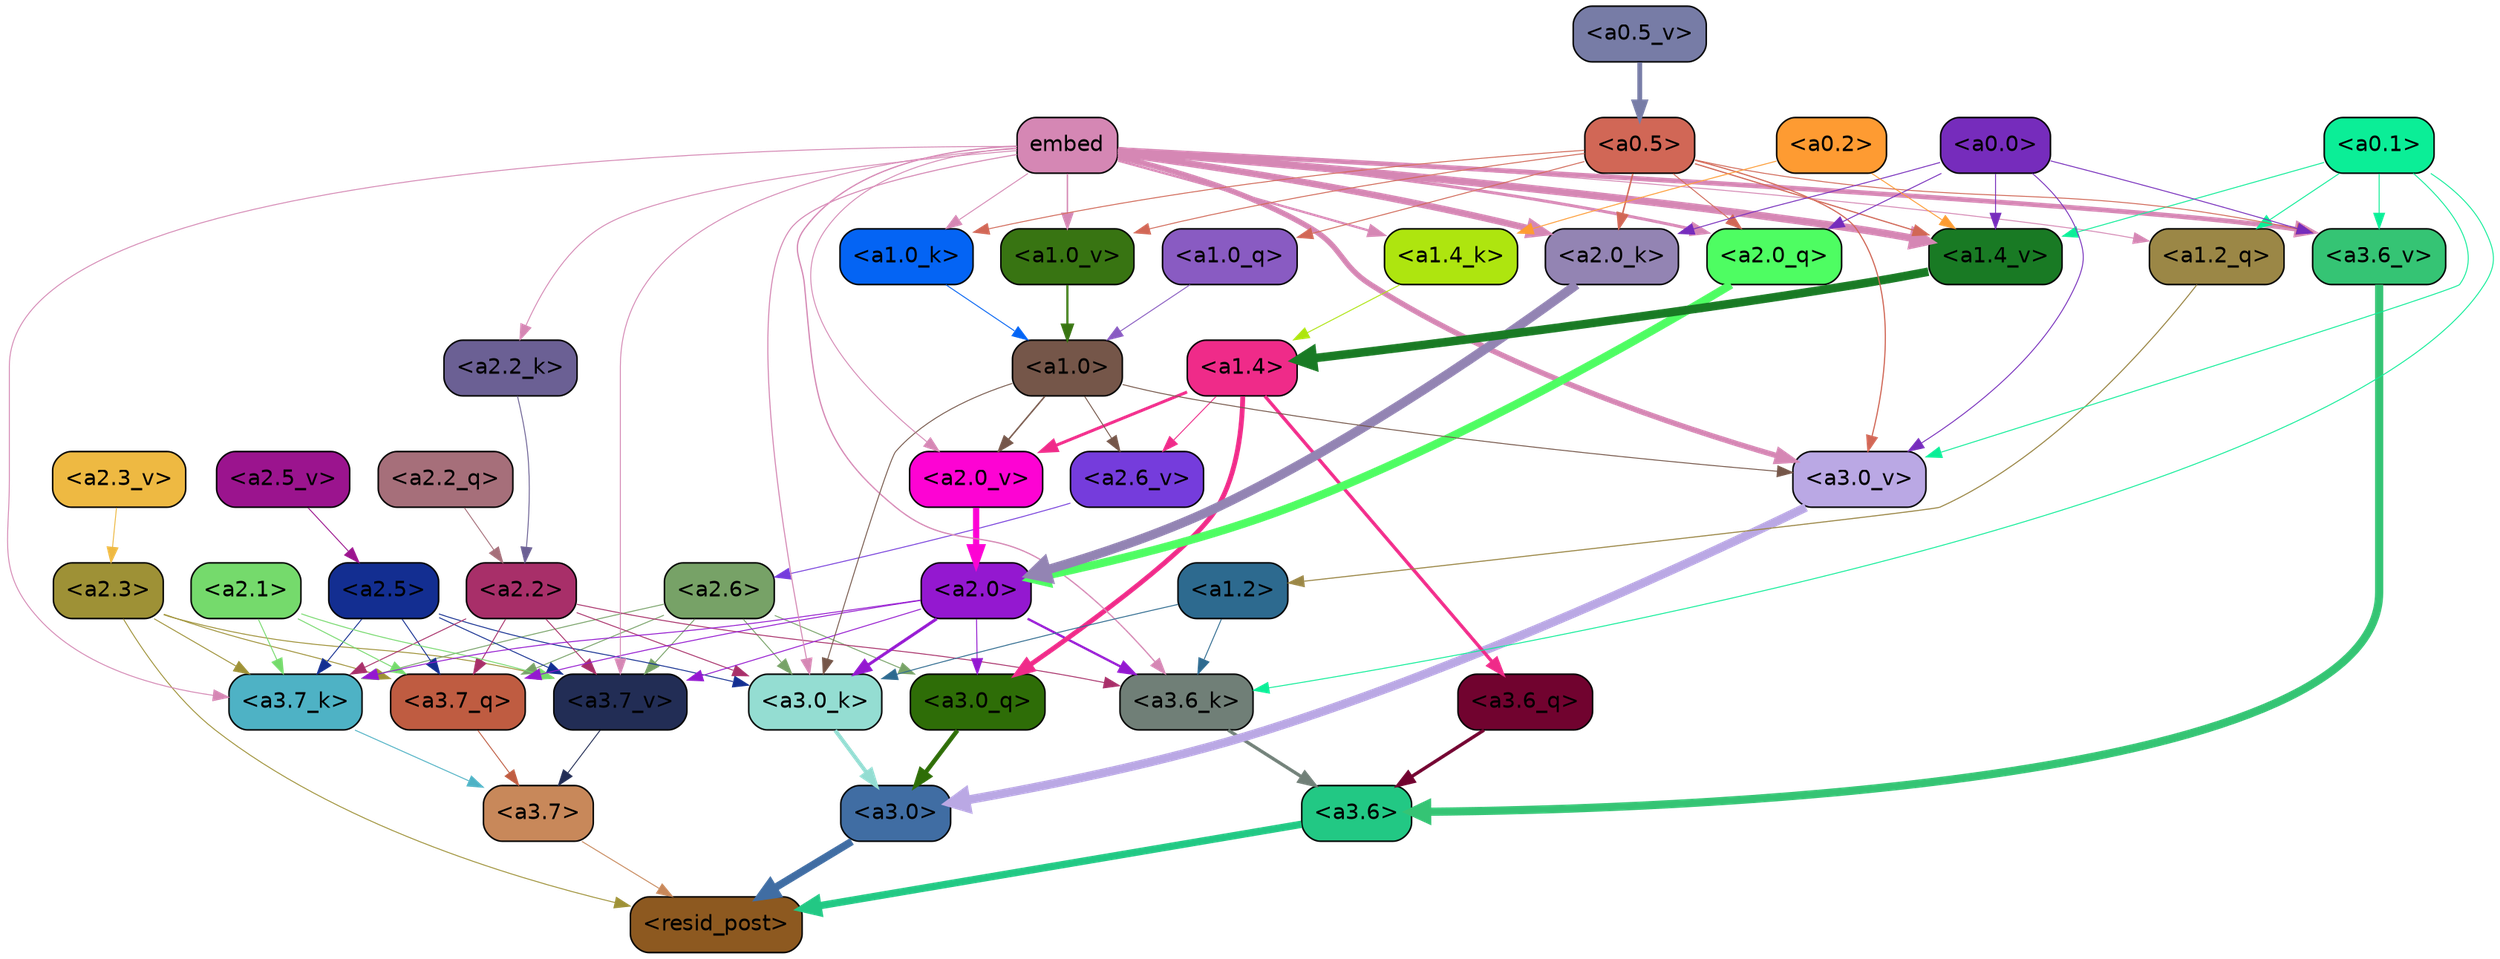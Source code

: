 strict digraph "" {
	graph [bgcolor=transparent,
		layout=dot,
		overlap=false,
		splines=true
	];
	"<a3.7>"	[color=black,
		fillcolor="#c8885a",
		fontname=Helvetica,
		shape=box,
		style="filled, rounded"];
	"<resid_post>"	[color=black,
		fillcolor="#8d5920",
		fontname=Helvetica,
		shape=box,
		style="filled, rounded"];
	"<a3.7>" -> "<resid_post>"	[color="#c8885a",
		penwidth=0.6];
	"<a3.6>"	[color=black,
		fillcolor="#22c884",
		fontname=Helvetica,
		shape=box,
		style="filled, rounded"];
	"<a3.6>" -> "<resid_post>"	[color="#22c884",
		penwidth=4.7534414529800415];
	"<a3.0>"	[color=black,
		fillcolor="#406da3",
		fontname=Helvetica,
		shape=box,
		style="filled, rounded"];
	"<a3.0>" -> "<resid_post>"	[color="#406da3",
		penwidth=4.898576855659485];
	"<a2.3>"	[color=black,
		fillcolor="#9e9136",
		fontname=Helvetica,
		shape=box,
		style="filled, rounded"];
	"<a2.3>" -> "<resid_post>"	[color="#9e9136",
		penwidth=0.6];
	"<a3.7_q>"	[color=black,
		fillcolor="#bf5c41",
		fontname=Helvetica,
		shape=box,
		style="filled, rounded"];
	"<a2.3>" -> "<a3.7_q>"	[color="#9e9136",
		penwidth=0.6];
	"<a3.7_k>"	[color=black,
		fillcolor="#4eb2c5",
		fontname=Helvetica,
		shape=box,
		style="filled, rounded"];
	"<a2.3>" -> "<a3.7_k>"	[color="#9e9136",
		penwidth=0.6];
	"<a3.7_v>"	[color=black,
		fillcolor="#222d55",
		fontname=Helvetica,
		shape=box,
		style="filled, rounded"];
	"<a2.3>" -> "<a3.7_v>"	[color="#9e9136",
		penwidth=0.6];
	"<a3.7_q>" -> "<a3.7>"	[color="#bf5c41",
		penwidth=0.6];
	"<a3.6_q>"	[color=black,
		fillcolor="#71032f",
		fontname=Helvetica,
		shape=box,
		style="filled, rounded"];
	"<a3.6_q>" -> "<a3.6>"	[color="#71032f",
		penwidth=2.160832464694977];
	"<a3.0_q>"	[color=black,
		fillcolor="#2e6d07",
		fontname=Helvetica,
		shape=box,
		style="filled, rounded"];
	"<a3.0_q>" -> "<a3.0>"	[color="#2e6d07",
		penwidth=2.870753765106201];
	"<a3.7_k>" -> "<a3.7>"	[color="#4eb2c5",
		penwidth=0.6];
	"<a3.6_k>"	[color=black,
		fillcolor="#707f77",
		fontname=Helvetica,
		shape=box,
		style="filled, rounded"];
	"<a3.6_k>" -> "<a3.6>"	[color="#707f77",
		penwidth=2.13908451795578];
	"<a3.0_k>"	[color=black,
		fillcolor="#94ddd2",
		fontname=Helvetica,
		shape=box,
		style="filled, rounded"];
	"<a3.0_k>" -> "<a3.0>"	[color="#94ddd2",
		penwidth=2.520303964614868];
	"<a3.7_v>" -> "<a3.7>"	[color="#222d55",
		penwidth=0.6];
	"<a3.6_v>"	[color=black,
		fillcolor="#35c474",
		fontname=Helvetica,
		shape=box,
		style="filled, rounded"];
	"<a3.6_v>" -> "<a3.6>"	[color="#35c474",
		penwidth=5.297133803367615];
	"<a3.0_v>"	[color=black,
		fillcolor="#baa8e4",
		fontname=Helvetica,
		shape=box,
		style="filled, rounded"];
	"<a3.0_v>" -> "<a3.0>"	[color="#baa8e4",
		penwidth=5.680712580680847];
	"<a2.6>"	[color=black,
		fillcolor="#77a267",
		fontname=Helvetica,
		shape=box,
		style="filled, rounded"];
	"<a2.6>" -> "<a3.7_q>"	[color="#77a267",
		penwidth=0.6];
	"<a2.6>" -> "<a3.0_q>"	[color="#77a267",
		penwidth=0.6];
	"<a2.6>" -> "<a3.7_k>"	[color="#77a267",
		penwidth=0.6];
	"<a2.6>" -> "<a3.0_k>"	[color="#77a267",
		penwidth=0.6];
	"<a2.6>" -> "<a3.7_v>"	[color="#77a267",
		penwidth=0.6];
	"<a2.5>"	[color=black,
		fillcolor="#132e91",
		fontname=Helvetica,
		shape=box,
		style="filled, rounded"];
	"<a2.5>" -> "<a3.7_q>"	[color="#132e91",
		penwidth=0.6];
	"<a2.5>" -> "<a3.7_k>"	[color="#132e91",
		penwidth=0.6];
	"<a2.5>" -> "<a3.0_k>"	[color="#132e91",
		penwidth=0.6];
	"<a2.5>" -> "<a3.7_v>"	[color="#132e91",
		penwidth=0.6];
	"<a2.2>"	[color=black,
		fillcolor="#a82f69",
		fontname=Helvetica,
		shape=box,
		style="filled, rounded"];
	"<a2.2>" -> "<a3.7_q>"	[color="#a82f69",
		penwidth=0.6];
	"<a2.2>" -> "<a3.7_k>"	[color="#a82f69",
		penwidth=0.6];
	"<a2.2>" -> "<a3.6_k>"	[color="#a82f69",
		penwidth=0.6];
	"<a2.2>" -> "<a3.0_k>"	[color="#a82f69",
		penwidth=0.6];
	"<a2.2>" -> "<a3.7_v>"	[color="#a82f69",
		penwidth=0.6];
	"<a2.1>"	[color=black,
		fillcolor="#75da6c",
		fontname=Helvetica,
		shape=box,
		style="filled, rounded"];
	"<a2.1>" -> "<a3.7_q>"	[color="#75da6c",
		penwidth=0.6];
	"<a2.1>" -> "<a3.7_k>"	[color="#75da6c",
		penwidth=0.6];
	"<a2.1>" -> "<a3.7_v>"	[color="#75da6c",
		penwidth=0.6];
	"<a2.0>"	[color=black,
		fillcolor="#9418d0",
		fontname=Helvetica,
		shape=box,
		style="filled, rounded"];
	"<a2.0>" -> "<a3.7_q>"	[color="#9418d0",
		penwidth=0.6];
	"<a2.0>" -> "<a3.0_q>"	[color="#9418d0",
		penwidth=0.6];
	"<a2.0>" -> "<a3.7_k>"	[color="#9418d0",
		penwidth=0.6];
	"<a2.0>" -> "<a3.6_k>"	[color="#9418d0",
		penwidth=1.4807794839143753];
	"<a2.0>" -> "<a3.0_k>"	[color="#9418d0",
		penwidth=1.9436544477939606];
	"<a2.0>" -> "<a3.7_v>"	[color="#9418d0",
		penwidth=0.6];
	"<a1.4>"	[color=black,
		fillcolor="#ef2b89",
		fontname=Helvetica,
		shape=box,
		style="filled, rounded"];
	"<a1.4>" -> "<a3.6_q>"	[color="#ef2b89",
		penwidth=2.1635248363018036];
	"<a1.4>" -> "<a3.0_q>"	[color="#ef2b89",
		penwidth=3.1362746953964233];
	"<a2.6_v>"	[color=black,
		fillcolor="#753cdc",
		fontname=Helvetica,
		shape=box,
		style="filled, rounded"];
	"<a1.4>" -> "<a2.6_v>"	[color="#ef2b89",
		penwidth=0.6];
	"<a2.0_v>"	[color=black,
		fillcolor="#fd03d3",
		fontname=Helvetica,
		shape=box,
		style="filled, rounded"];
	"<a1.4>" -> "<a2.0_v>"	[color="#ef2b89",
		penwidth=1.9271827340126038];
	embed	[color=black,
		fillcolor="#d587b4",
		fontname=Helvetica,
		shape=box,
		style="filled, rounded"];
	embed -> "<a3.7_k>"	[color="#d587b4",
		penwidth=0.6];
	embed -> "<a3.6_k>"	[color="#d587b4",
		penwidth=0.8202246725559235];
	embed -> "<a3.0_k>"	[color="#d587b4",
		penwidth=0.6771316379308701];
	embed -> "<a3.7_v>"	[color="#d587b4",
		penwidth=0.6];
	embed -> "<a3.6_v>"	[color="#d587b4",
		penwidth=3.067279100418091];
	embed -> "<a3.0_v>"	[color="#d587b4",
		penwidth=3.5202720761299133];
	"<a2.0_q>"	[color=black,
		fillcolor="#4efd62",
		fontname=Helvetica,
		shape=box,
		style="filled, rounded"];
	embed -> "<a2.0_q>"	[color="#d587b4",
		penwidth=1.9194039106369019];
	"<a2.2_k>"	[color=black,
		fillcolor="#6b6094",
		fontname=Helvetica,
		shape=box,
		style="filled, rounded"];
	embed -> "<a2.2_k>"	[color="#d587b4",
		penwidth=0.6];
	"<a2.0_k>"	[color=black,
		fillcolor="#9384b3",
		fontname=Helvetica,
		shape=box,
		style="filled, rounded"];
	embed -> "<a2.0_k>"	[color="#d587b4",
		penwidth=4.28515887260437];
	embed -> "<a2.0_v>"	[color="#d587b4",
		penwidth=0.6];
	"<a1.2_q>"	[color=black,
		fillcolor="#9b8746",
		fontname=Helvetica,
		shape=box,
		style="filled, rounded"];
	embed -> "<a1.2_q>"	[color="#d587b4",
		penwidth=0.6];
	"<a1.4_k>"	[color=black,
		fillcolor="#aee50f",
		fontname=Helvetica,
		shape=box,
		style="filled, rounded"];
	embed -> "<a1.4_k>"	[color="#d587b4",
		penwidth=1.441945195198059];
	"<a1.0_k>"	[color=black,
		fillcolor="#0464f4",
		fontname=Helvetica,
		shape=box,
		style="filled, rounded"];
	embed -> "<a1.0_k>"	[color="#d587b4",
		penwidth=0.6];
	"<a1.4_v>"	[color=black,
		fillcolor="#197a24",
		fontname=Helvetica,
		shape=box,
		style="filled, rounded"];
	embed -> "<a1.4_v>"	[color="#d587b4",
		penwidth=4.830149412155151];
	"<a1.0_v>"	[color=black,
		fillcolor="#387412",
		fontname=Helvetica,
		shape=box,
		style="filled, rounded"];
	embed -> "<a1.0_v>"	[color="#d587b4",
		penwidth=0.8981428295373917];
	"<a1.2>"	[color=black,
		fillcolor="#2d6a8f",
		fontname=Helvetica,
		shape=box,
		style="filled, rounded"];
	"<a1.2>" -> "<a3.6_k>"	[color="#2d6a8f",
		penwidth=0.6];
	"<a1.2>" -> "<a3.0_k>"	[color="#2d6a8f",
		penwidth=0.6];
	"<a0.1>"	[color=black,
		fillcolor="#0bee97",
		fontname=Helvetica,
		shape=box,
		style="filled, rounded"];
	"<a0.1>" -> "<a3.6_k>"	[color="#0bee97",
		penwidth=0.6];
	"<a0.1>" -> "<a3.6_v>"	[color="#0bee97",
		penwidth=0.6];
	"<a0.1>" -> "<a3.0_v>"	[color="#0bee97",
		penwidth=0.6];
	"<a0.1>" -> "<a1.2_q>"	[color="#0bee97",
		penwidth=0.6];
	"<a0.1>" -> "<a1.4_v>"	[color="#0bee97",
		penwidth=0.6];
	"<a1.0>"	[color=black,
		fillcolor="#755649",
		fontname=Helvetica,
		shape=box,
		style="filled, rounded"];
	"<a1.0>" -> "<a3.0_k>"	[color="#755649",
		penwidth=0.6];
	"<a1.0>" -> "<a3.0_v>"	[color="#755649",
		penwidth=0.6];
	"<a1.0>" -> "<a2.6_v>"	[color="#755649",
		penwidth=0.6];
	"<a1.0>" -> "<a2.0_v>"	[color="#755649",
		penwidth=0.9754131138324738];
	"<a0.5>"	[color=black,
		fillcolor="#d16756",
		fontname=Helvetica,
		shape=box,
		style="filled, rounded"];
	"<a0.5>" -> "<a3.6_v>"	[color="#d16756",
		penwidth=0.6];
	"<a0.5>" -> "<a3.0_v>"	[color="#d16756",
		penwidth=0.764040544629097];
	"<a0.5>" -> "<a2.0_q>"	[color="#d16756",
		penwidth=0.6];
	"<a0.5>" -> "<a2.0_k>"	[color="#d16756",
		penwidth=0.9763890504837036];
	"<a1.0_q>"	[color=black,
		fillcolor="#895bc2",
		fontname=Helvetica,
		shape=box,
		style="filled, rounded"];
	"<a0.5>" -> "<a1.0_q>"	[color="#d16756",
		penwidth=0.6];
	"<a0.5>" -> "<a1.0_k>"	[color="#d16756",
		penwidth=0.6];
	"<a0.5>" -> "<a1.4_v>"	[color="#d16756",
		penwidth=0.7723740935325623];
	"<a0.5>" -> "<a1.0_v>"	[color="#d16756",
		penwidth=0.6];
	"<a0.0>"	[color=black,
		fillcolor="#762cbc",
		fontname=Helvetica,
		shape=box,
		style="filled, rounded"];
	"<a0.0>" -> "<a3.6_v>"	[color="#762cbc",
		penwidth=0.6];
	"<a0.0>" -> "<a3.0_v>"	[color="#762cbc",
		penwidth=0.6];
	"<a0.0>" -> "<a2.0_q>"	[color="#762cbc",
		penwidth=0.6];
	"<a0.0>" -> "<a2.0_k>"	[color="#762cbc",
		penwidth=0.6];
	"<a0.0>" -> "<a1.4_v>"	[color="#762cbc",
		penwidth=0.6];
	"<a2.2_q>"	[color=black,
		fillcolor="#a66f7a",
		fontname=Helvetica,
		shape=box,
		style="filled, rounded"];
	"<a2.2_q>" -> "<a2.2>"	[color="#a66f7a",
		penwidth=0.6];
	"<a2.0_q>" -> "<a2.0>"	[color="#4efd62",
		penwidth=5.313405752182007];
	"<a2.2_k>" -> "<a2.2>"	[color="#6b6094",
		penwidth=0.6];
	"<a2.0_k>" -> "<a2.0>"	[color="#9384b3",
		penwidth=6.029795527458191];
	"<a2.6_v>" -> "<a2.6>"	[color="#753cdc",
		penwidth=0.6];
	"<a2.5_v>"	[color=black,
		fillcolor="#9b148e",
		fontname=Helvetica,
		shape=box,
		style="filled, rounded"];
	"<a2.5_v>" -> "<a2.5>"	[color="#9b148e",
		penwidth=0.6];
	"<a2.3_v>"	[color=black,
		fillcolor="#eeb942",
		fontname=Helvetica,
		shape=box,
		style="filled, rounded"];
	"<a2.3_v>" -> "<a2.3>"	[color="#eeb942",
		penwidth=0.6];
	"<a2.0_v>" -> "<a2.0>"	[color="#fd03d3",
		penwidth=4.041402816772461];
	"<a1.2_q>" -> "<a1.2>"	[color="#9b8746",
		penwidth=0.6924253702163696];
	"<a1.0_q>" -> "<a1.0>"	[color="#895bc2",
		penwidth=0.6];
	"<a1.4_k>" -> "<a1.4>"	[color="#aee50f",
		penwidth=0.6];
	"<a1.0_k>" -> "<a1.0>"	[color="#0464f4",
		penwidth=0.6];
	"<a1.4_v>" -> "<a1.4>"	[color="#197a24",
		penwidth=5.515027642250061];
	"<a1.0_v>" -> "<a1.0>"	[color="#387412",
		penwidth=1.4252789914608002];
	"<a0.2>"	[color=black,
		fillcolor="#fe9b32",
		fontname=Helvetica,
		shape=box,
		style="filled, rounded"];
	"<a0.2>" -> "<a1.4_k>"	[color="#fe9b32",
		penwidth=0.6];
	"<a0.2>" -> "<a1.4_v>"	[color="#fe9b32",
		penwidth=0.6];
	"<a0.5_v>"	[color=black,
		fillcolor="#777ca6",
		fontname=Helvetica,
		shape=box,
		style="filled, rounded"];
	"<a0.5_v>" -> "<a0.5>"	[color="#777ca6",
		penwidth=3.088594377040863];
}
